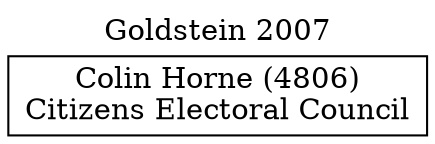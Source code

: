 // House preference flow
digraph "Colin Horne (4806)_Goldstein_2007" {
	graph [label="Goldstein 2007" labelloc=t mclimit=10]
	node [shape=box]
	"Colin Horne (4806)" [label="Colin Horne (4806)
Citizens Electoral Council"]
}
